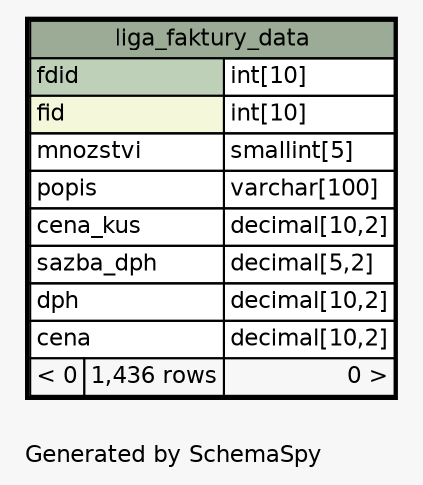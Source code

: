 // dot 2.38.0 on Mac OS X 10.9.4
// SchemaSpy rev 590
digraph "oneDegreeRelationshipsDiagram" {
  graph [
    rankdir="RL"
    bgcolor="#f7f7f7"
    label="\nGenerated by SchemaSpy"
    labeljust="l"
    nodesep="0.18"
    ranksep="0.46"
    fontname="Helvetica"
    fontsize="11"
  ];
  node [
    fontname="Helvetica"
    fontsize="11"
    shape="plaintext"
  ];
  edge [
    arrowsize="0.8"
  ];
  "liga_faktury_data" [
    label=<
    <TABLE BORDER="2" CELLBORDER="1" CELLSPACING="0" BGCOLOR="#ffffff">
      <TR><TD COLSPAN="3" BGCOLOR="#9bab96" ALIGN="CENTER">liga_faktury_data</TD></TR>
      <TR><TD PORT="fdid" COLSPAN="2" BGCOLOR="#bed1b8" ALIGN="LEFT">fdid</TD><TD PORT="fdid.type" ALIGN="LEFT">int[10]</TD></TR>
      <TR><TD PORT="fid" COLSPAN="2" BGCOLOR="#f4f7da" ALIGN="LEFT">fid</TD><TD PORT="fid.type" ALIGN="LEFT">int[10]</TD></TR>
      <TR><TD PORT="mnozstvi" COLSPAN="2" ALIGN="LEFT">mnozstvi</TD><TD PORT="mnozstvi.type" ALIGN="LEFT">smallint[5]</TD></TR>
      <TR><TD PORT="popis" COLSPAN="2" ALIGN="LEFT">popis</TD><TD PORT="popis.type" ALIGN="LEFT">varchar[100]</TD></TR>
      <TR><TD PORT="cena_kus" COLSPAN="2" ALIGN="LEFT">cena_kus</TD><TD PORT="cena_kus.type" ALIGN="LEFT">decimal[10,2]</TD></TR>
      <TR><TD PORT="sazba_dph" COLSPAN="2" ALIGN="LEFT">sazba_dph</TD><TD PORT="sazba_dph.type" ALIGN="LEFT">decimal[5,2]</TD></TR>
      <TR><TD PORT="dph" COLSPAN="2" ALIGN="LEFT">dph</TD><TD PORT="dph.type" ALIGN="LEFT">decimal[10,2]</TD></TR>
      <TR><TD PORT="cena" COLSPAN="2" ALIGN="LEFT">cena</TD><TD PORT="cena.type" ALIGN="LEFT">decimal[10,2]</TD></TR>
      <TR><TD ALIGN="LEFT" BGCOLOR="#f7f7f7">&lt; 0</TD><TD ALIGN="RIGHT" BGCOLOR="#f7f7f7">1,436 rows</TD><TD ALIGN="RIGHT" BGCOLOR="#f7f7f7">0 &gt;</TD></TR>
    </TABLE>>
    URL="liga_faktury_data.html"
    tooltip="liga_faktury_data"
  ];
}
